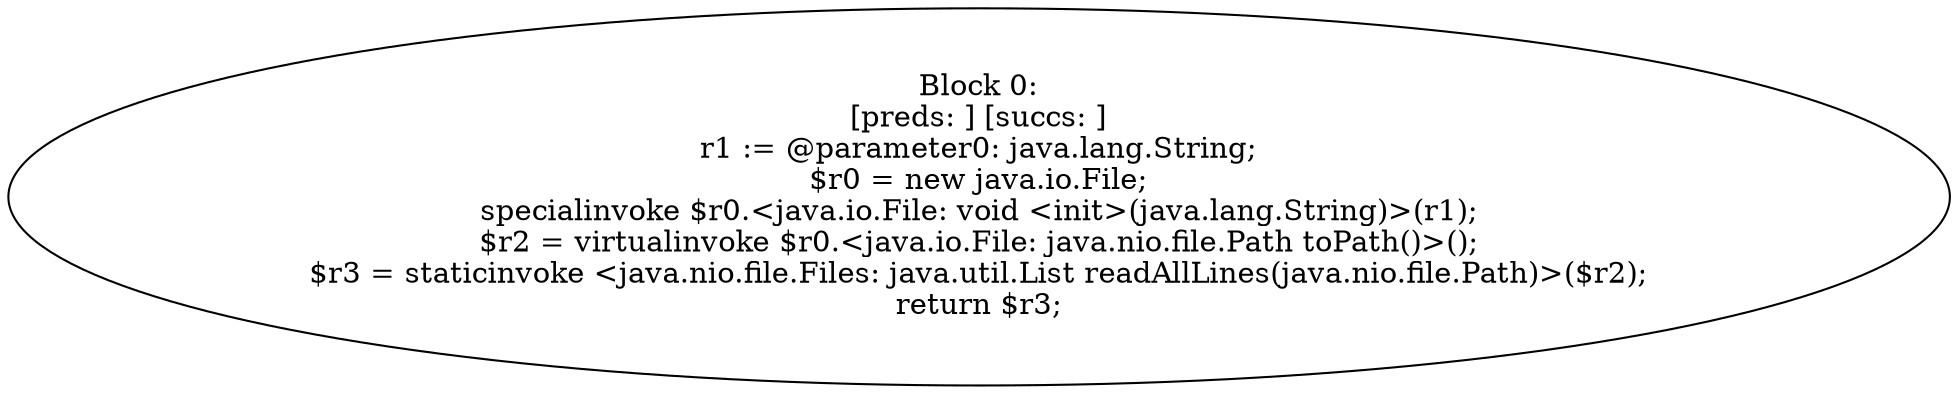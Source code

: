 digraph "unitGraph" {
    "Block 0:
[preds: ] [succs: ]
r1 := @parameter0: java.lang.String;
$r0 = new java.io.File;
specialinvoke $r0.<java.io.File: void <init>(java.lang.String)>(r1);
$r2 = virtualinvoke $r0.<java.io.File: java.nio.file.Path toPath()>();
$r3 = staticinvoke <java.nio.file.Files: java.util.List readAllLines(java.nio.file.Path)>($r2);
return $r3;
"
}
